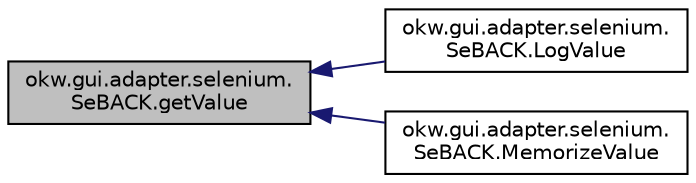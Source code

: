 digraph "okw.gui.adapter.selenium.SeBACK.getValue"
{
 // INTERACTIVE_SVG=YES
  edge [fontname="Helvetica",fontsize="10",labelfontname="Helvetica",labelfontsize="10"];
  node [fontname="Helvetica",fontsize="10",shape=record];
  rankdir="LR";
  Node8 [label="okw.gui.adapter.selenium.\lSeBACK.getValue",height=0.2,width=0.4,color="black", fillcolor="grey75", style="filled", fontcolor="black"];
  Node8 -> Node9 [dir="back",color="midnightblue",fontsize="10",style="solid",fontname="Helvetica"];
  Node9 [label="okw.gui.adapter.selenium.\lSeBACK.LogValue",height=0.2,width=0.4,color="black", fillcolor="white", style="filled",URL="$classokw_1_1gui_1_1adapter_1_1selenium_1_1_se_b_a_c_k.html#a65d2ba6eeca5849cb3e3884232f79a0d",tooltip="Ermittelt den Wert des Objktes für das Schlüsselwort Loggewert. "];
  Node8 -> Node10 [dir="back",color="midnightblue",fontsize="10",style="solid",fontname="Helvetica"];
  Node10 [label="okw.gui.adapter.selenium.\lSeBACK.MemorizeValue",height=0.2,width=0.4,color="black", fillcolor="white", style="filled",URL="$classokw_1_1gui_1_1adapter_1_1selenium_1_1_se_b_a_c_k.html#a96bd392f680a445202295b7e0a15117c",tooltip="Ermittelt den Wert, im Allgemeinen den textuellen Inhalt eines Objektes für das Schlüsselwort MerkeWe..."];
}
